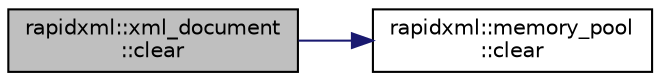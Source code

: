 digraph "rapidxml::xml_document::clear"
{
 // LATEX_PDF_SIZE
  edge [fontname="Helvetica",fontsize="10",labelfontname="Helvetica",labelfontsize="10"];
  node [fontname="Helvetica",fontsize="10",shape=record];
  rankdir="LR";
  Node1 [label="rapidxml::xml_document\l::clear",height=0.2,width=0.4,color="black", fillcolor="grey75", style="filled", fontcolor="black",tooltip=" "];
  Node1 -> Node2 [color="midnightblue",fontsize="10",style="solid",fontname="Helvetica"];
  Node2 [label="rapidxml::memory_pool\l::clear",height=0.2,width=0.4,color="black", fillcolor="white", style="filled",URL="$classrapidxml_1_1memory__pool.html#aad377c835fdaed1cb2cc9df194cf84e4",tooltip=" "];
}
